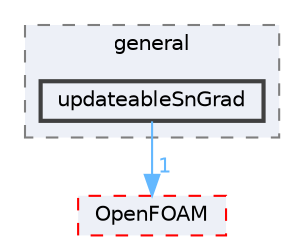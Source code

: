 digraph "src/finiteVolume/cfdTools/general/updateableSnGrad"
{
 // LATEX_PDF_SIZE
  bgcolor="transparent";
  edge [fontname=Helvetica,fontsize=10,labelfontname=Helvetica,labelfontsize=10];
  node [fontname=Helvetica,fontsize=10,shape=box,height=0.2,width=0.4];
  compound=true
  subgraph clusterdir_c5259e3096ae0265e0b8b287024f0a94 {
    graph [ bgcolor="#edf0f7", pencolor="grey50", label="general", fontname=Helvetica,fontsize=10 style="filled,dashed", URL="dir_c5259e3096ae0265e0b8b287024f0a94.html",tooltip=""]
  dir_88beb68519157bb9c28daa51f0a9ad18 [label="updateableSnGrad", fillcolor="#edf0f7", color="grey25", style="filled,bold", URL="dir_88beb68519157bb9c28daa51f0a9ad18.html",tooltip=""];
  }
  dir_c5473ff19b20e6ec4dfe5c310b3778a8 [label="OpenFOAM", fillcolor="#edf0f7", color="red", style="filled,dashed", URL="dir_c5473ff19b20e6ec4dfe5c310b3778a8.html",tooltip=""];
  dir_88beb68519157bb9c28daa51f0a9ad18->dir_c5473ff19b20e6ec4dfe5c310b3778a8 [headlabel="1", labeldistance=1.5 headhref="dir_004231_002695.html" href="dir_004231_002695.html" color="steelblue1" fontcolor="steelblue1"];
}
